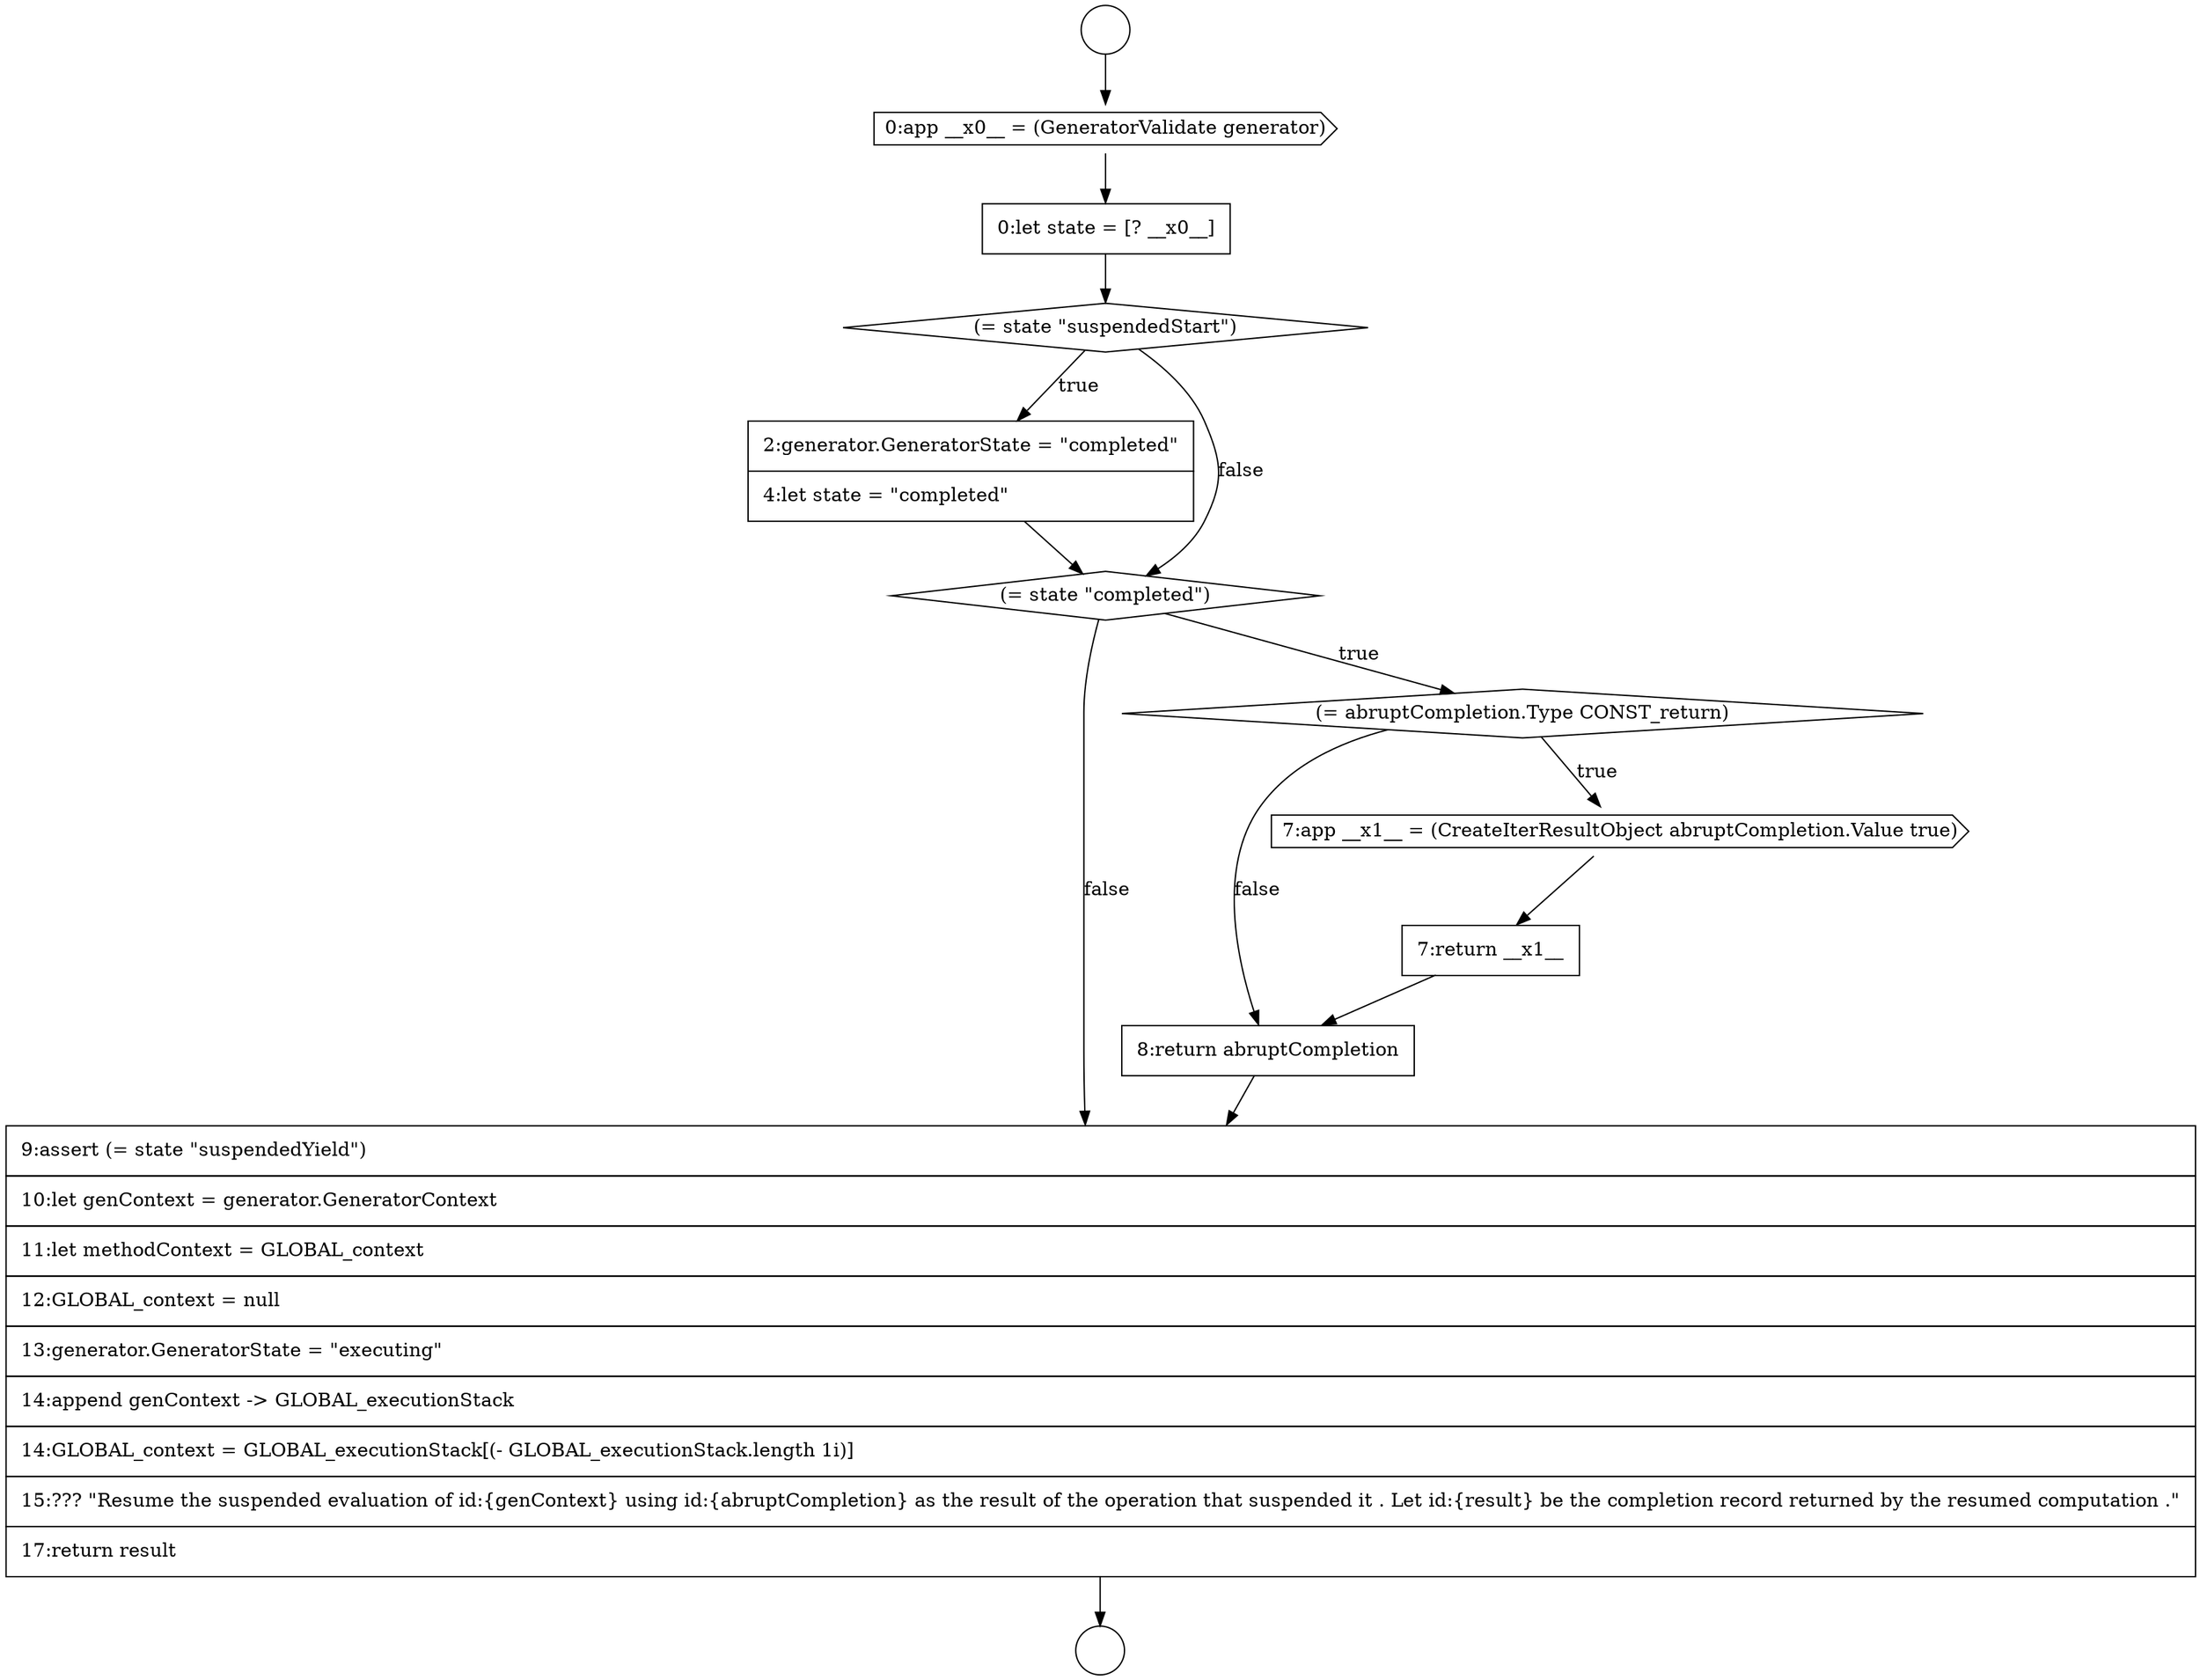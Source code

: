 digraph {
  node15504 [shape=none, margin=0, label=<<font color="black">
    <table border="0" cellborder="1" cellspacing="0" cellpadding="10">
      <tr><td align="left">2:generator.GeneratorState = &quot;completed&quot;</td></tr>
      <tr><td align="left">4:let state = &quot;completed&quot;</td></tr>
    </table>
  </font>> color="black" fillcolor="white" style=filled]
  node15509 [shape=none, margin=0, label=<<font color="black">
    <table border="0" cellborder="1" cellspacing="0" cellpadding="10">
      <tr><td align="left">8:return abruptCompletion</td></tr>
    </table>
  </font>> color="black" fillcolor="white" style=filled]
  node15500 [shape=circle label=" " color="black" fillcolor="white" style=filled]
  node15505 [shape=diamond, label=<<font color="black">(= state &quot;completed&quot;)</font>> color="black" fillcolor="white" style=filled]
  node15503 [shape=diamond, label=<<font color="black">(= state &quot;suspendedStart&quot;)</font>> color="black" fillcolor="white" style=filled]
  node15510 [shape=none, margin=0, label=<<font color="black">
    <table border="0" cellborder="1" cellspacing="0" cellpadding="10">
      <tr><td align="left">9:assert (= state &quot;suspendedYield&quot;)</td></tr>
      <tr><td align="left">10:let genContext = generator.GeneratorContext</td></tr>
      <tr><td align="left">11:let methodContext = GLOBAL_context</td></tr>
      <tr><td align="left">12:GLOBAL_context = null</td></tr>
      <tr><td align="left">13:generator.GeneratorState = &quot;executing&quot;</td></tr>
      <tr><td align="left">14:append genContext -&gt; GLOBAL_executionStack</td></tr>
      <tr><td align="left">14:GLOBAL_context = GLOBAL_executionStack[(- GLOBAL_executionStack.length 1i)]</td></tr>
      <tr><td align="left">15:??? &quot;Resume the suspended evaluation of id:{genContext} using id:{abruptCompletion} as the result of the operation that suspended it . Let id:{result} be the completion record returned by the resumed computation .&quot;</td></tr>
      <tr><td align="left">17:return result</td></tr>
    </table>
  </font>> color="black" fillcolor="white" style=filled]
  node15502 [shape=none, margin=0, label=<<font color="black">
    <table border="0" cellborder="1" cellspacing="0" cellpadding="10">
      <tr><td align="left">0:let state = [? __x0__]</td></tr>
    </table>
  </font>> color="black" fillcolor="white" style=filled]
  node15507 [shape=cds, label=<<font color="black">7:app __x1__ = (CreateIterResultObject abruptCompletion.Value true)</font>> color="black" fillcolor="white" style=filled]
  node15501 [shape=cds, label=<<font color="black">0:app __x0__ = (GeneratorValidate generator)</font>> color="black" fillcolor="white" style=filled]
  node15508 [shape=none, margin=0, label=<<font color="black">
    <table border="0" cellborder="1" cellspacing="0" cellpadding="10">
      <tr><td align="left">7:return __x1__</td></tr>
    </table>
  </font>> color="black" fillcolor="white" style=filled]
  node15499 [shape=circle label=" " color="black" fillcolor="white" style=filled]
  node15506 [shape=diamond, label=<<font color="black">(= abruptCompletion.Type CONST_return)</font>> color="black" fillcolor="white" style=filled]
  node15508 -> node15509 [ color="black"]
  node15501 -> node15502 [ color="black"]
  node15502 -> node15503 [ color="black"]
  node15503 -> node15504 [label=<<font color="black">true</font>> color="black"]
  node15503 -> node15505 [label=<<font color="black">false</font>> color="black"]
  node15509 -> node15510 [ color="black"]
  node15510 -> node15500 [ color="black"]
  node15504 -> node15505 [ color="black"]
  node15507 -> node15508 [ color="black"]
  node15499 -> node15501 [ color="black"]
  node15505 -> node15506 [label=<<font color="black">true</font>> color="black"]
  node15505 -> node15510 [label=<<font color="black">false</font>> color="black"]
  node15506 -> node15507 [label=<<font color="black">true</font>> color="black"]
  node15506 -> node15509 [label=<<font color="black">false</font>> color="black"]
}
